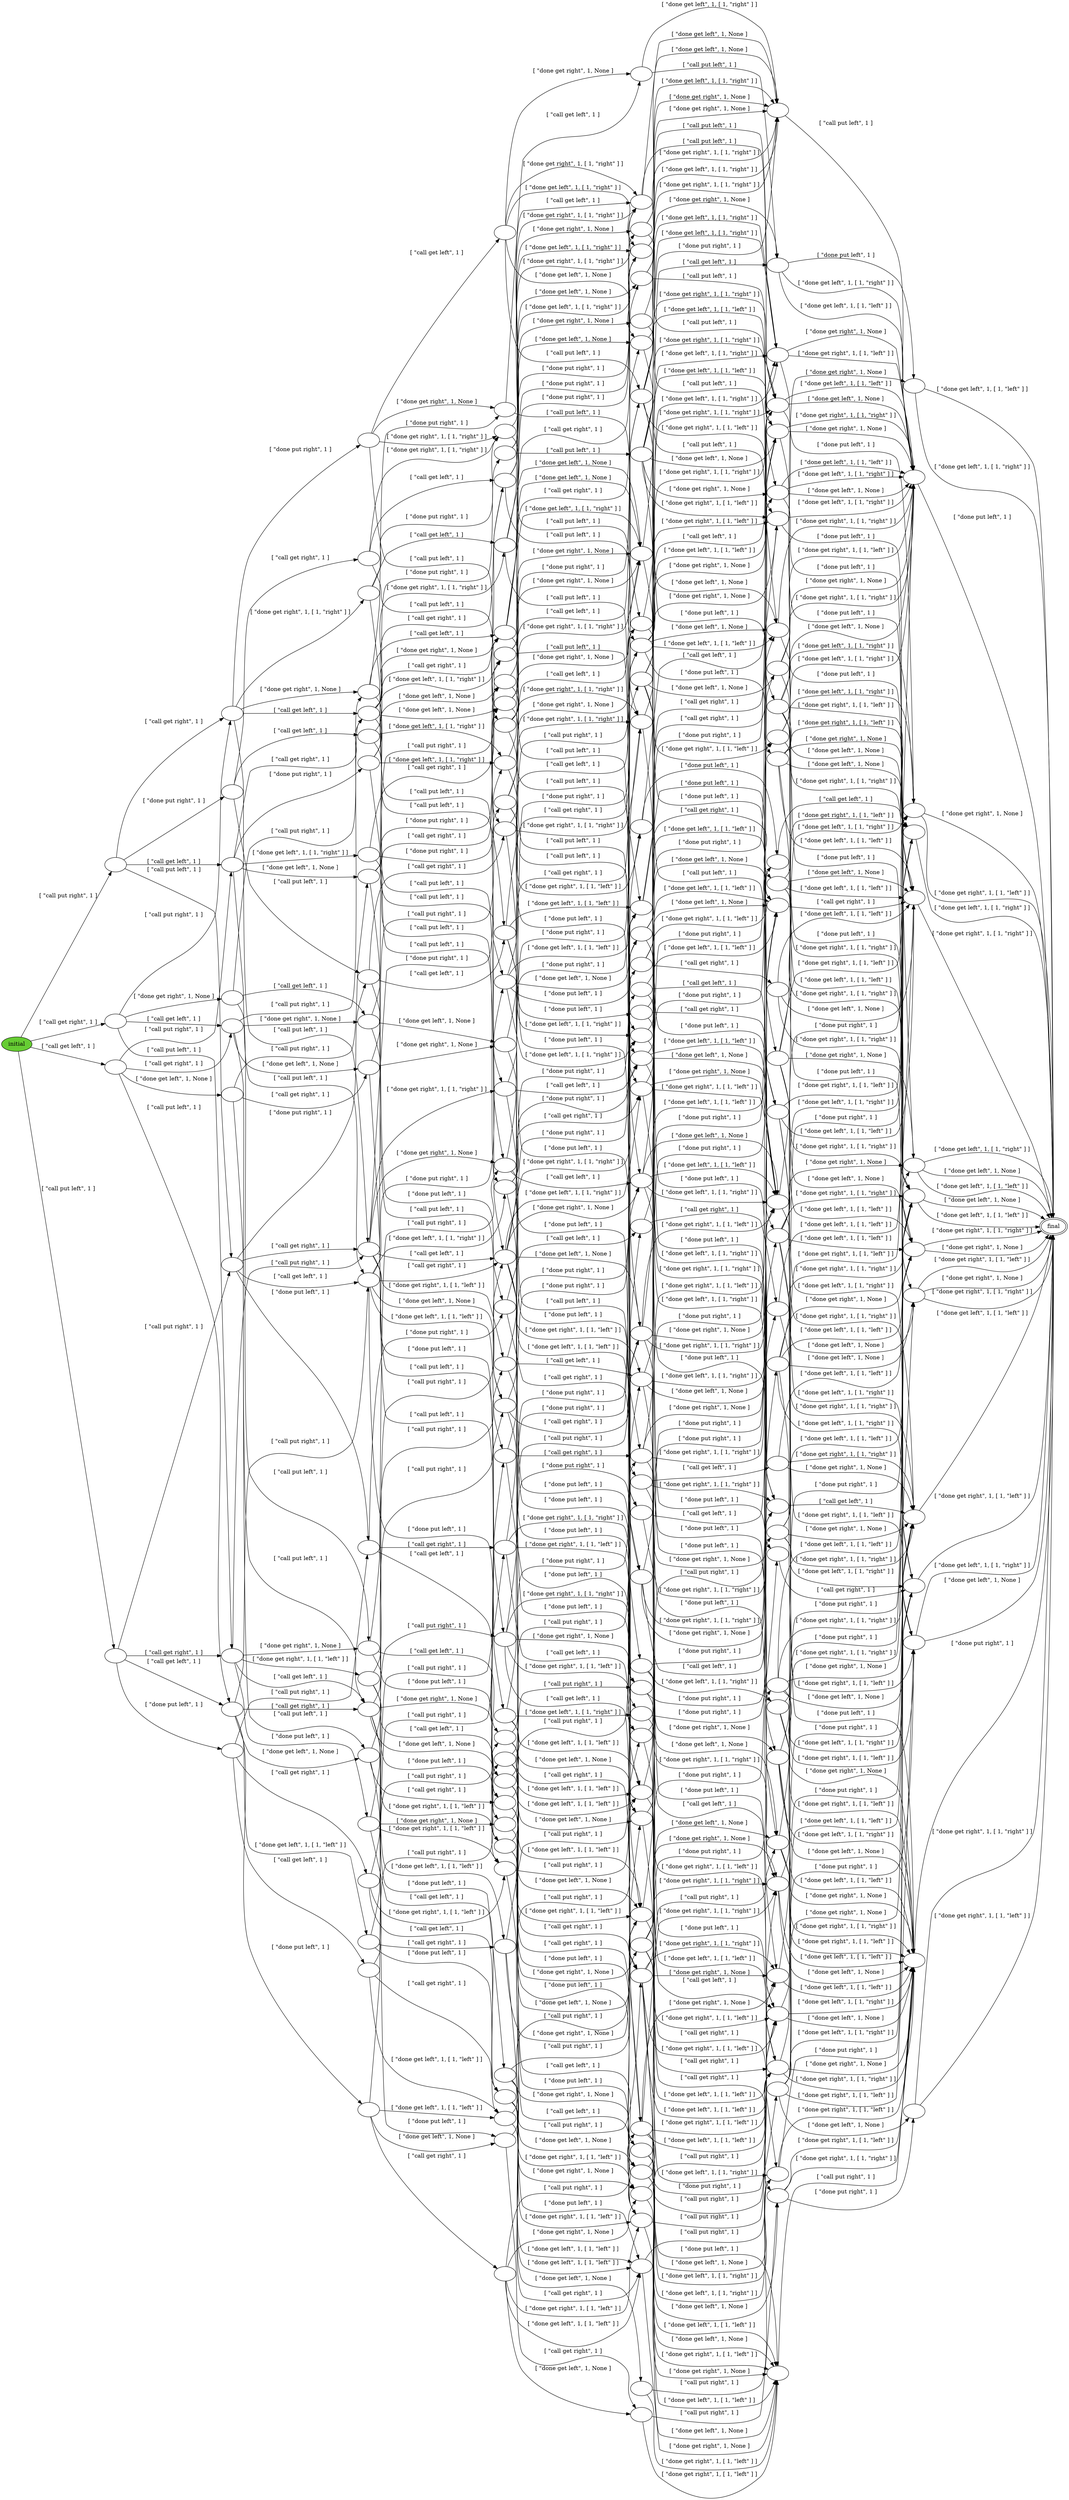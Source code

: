digraph {
  rankdir = "LR"
  s0 [label=""]
  s1 [label=""]
  s2 [label=""]
  s3 [label=""]
  s4 [label=""]
  s5 [label=""]
  s6 [label=""]
  s7 [label=""]
  s8 [label=""]
  s9 [label=""]
  s10 [label=""]
  s11 [label=""]
  s12 [label=""]
  s13 [label=""]
  s14 [label=""]
  s15 [label=""]
  s16 [label=""]
  s17 [label=""]
  s18 [label=""]
  s19 [label="initial",style=filled,fillcolor="#66cc33"]
  s20 [label=""]
  s21 [label=""]
  s22 [label=""]
  s23 [label=""]
  s24 [label=""]
  s25 [label=""]
  s26 [label=""]
  s27 [label=""]
  s28 [label=""]
  s29 [label=""]
  s30 [label=""]
  s31 [label=""]
  s32 [label=""]
  s33 [label=""]
  s34 [label=""]
  s35 [label=""]
  s36 [label=""]
  s37 [label=""]
  s38 [label=""]
  s39 [label=""]
  s40 [label=""]
  s41 [label=""]
  s42 [label=""]
  s43 [label=""]
  s44 [label=""]
  s45 [label=""]
  s46 [label=""]
  s47 [label=""]
  s48 [label=""]
  s49 [label=""]
  s50 [label=""]
  s51 [label=""]
  s52 [label=""]
  s53 [label=""]
  s54 [label=""]
  s55 [label=""]
  s56 [label=""]
  s57 [label=""]
  s58 [label=""]
  s59 [label=""]
  s60 [label=""]
  s61 [label=""]
  s62 [label=""]
  s63 [label=""]
  s64 [label=""]
  s65 [label=""]
  s66 [label=""]
  s67 [label=""]
  s68 [label=""]
  s69 [label=""]
  s70 [label=""]
  s71 [label=""]
  s72 [label=""]
  s73 [label=""]
  s74 [label=""]
  s75 [label=""]
  s76 [label=""]
  s77 [label=""]
  s78 [label=""]
  s79 [label=""]
  s80 [label=""]
  s81 [label=""]
  s82 [label=""]
  s83 [label=""]
  s84 [label=""]
  s85 [label=""]
  s86 [label=""]
  s87 [label=""]
  s88 [label=""]
  s89 [label=""]
  s90 [label=""]
  s91 [label=""]
  s92 [label=""]
  s93 [peripheries=2,label="final"]
  s94 [label=""]
  s95 [label=""]
  s96 [label=""]
  s97 [label=""]
  s98 [label=""]
  s99 [label=""]
  s100 [label=""]
  s101 [label=""]
  s102 [label=""]
  s103 [label=""]
  s104 [label=""]
  s105 [label=""]
  s106 [label=""]
  s107 [label=""]
  s108 [label=""]
  s109 [label=""]
  s110 [label=""]
  s111 [label=""]
  s112 [label=""]
  s113 [label=""]
  s114 [label=""]
  s115 [label=""]
  s116 [label=""]
  s117 [label=""]
  s118 [label=""]
  s119 [label=""]
  s120 [label=""]
  s121 [label=""]
  s122 [label=""]
  s123 [label=""]
  s124 [label=""]
  s125 [label=""]
  s126 [label=""]
  s127 [label=""]
  s128 [label=""]
  s129 [label=""]
  s130 [label=""]
  s131 [label=""]
  s132 [label=""]
  s133 [label=""]
  s134 [label=""]
  s135 [label=""]
  s136 [label=""]
  s137 [label=""]
  s138 [label=""]
  s139 [label=""]
  s140 [label=""]
  s141 [label=""]
  s142 [label=""]
  s143 [label=""]
  s144 [label=""]
  s145 [label=""]
  s146 [label=""]
  s147 [label=""]
  s148 [label=""]
  s149 [label=""]
  s150 [label=""]
  s151 [label=""]
  s152 [label=""]
  s153 [label=""]
  s154 [label=""]
  s155 [label=""]
  s156 [label=""]
  s157 [label=""]
  s158 [label=""]
  s159 [label=""]
  s160 [label=""]
  s161 [label=""]
  s162 [label=""]
  s163 [label=""]
  s164 [label=""]
  s165 [label=""]
  s166 [label=""]
  s167 [label=""]
  s168 [label=""]
  s169 [label=""]
  s170 [label=""]
  s171 [label=""]
  s172 [label=""]
  s173 [label=""]
  s174 [label=""]
  s175 [label=""]
  s176 [label=""]
  s177 [label=""]
  s178 [label=""]
  s179 [label=""]
  s180 [label=""]
  s35 -> s93 [label="[ \"done put right\", 1 ]"]
  s42 -> s93 [label="[ \"done get left\", 1, [ 1, \"right\" ] ]"]
  s168 -> s93 [label="[ \"done get right\", 1, [ 1, \"left\" ] ]"]
  s74 -> s93 [label="[ \"done get left\", 1, None ]"]
  s74 -> s93 [label="[ \"done get left\", 1, [ 1, \"right\" ] ]"]
  s129 -> s93 [label="[ \"done get left\", 1, [ 1, \"left\" ] ]"]
  s129 -> s93 [label="[ \"done get left\", 1, None ]"]
  s175 -> s93 [label="[ \"done get right\", 1, [ 1, \"right\" ] ]"]
  s175 -> s93 [label="[ \"done get right\", 1, None ]"]
  s147 -> s93 [label="[ \"done get right\", 1, None ]"]
  s147 -> s93 [label="[ \"done get right\", 1, [ 1, \"left\" ] ]"]
  s160 -> s93 [label="[ \"done put left\", 1 ]"]
  s7 -> s93 [label="[ \"done get right\", 1, [ 1, \"right\" ] ]"]
  s158 -> s93 [label="[ \"done get right\", 1, [ 1, \"right\" ] ]"]
  s158 -> s93 [label="[ \"done get right\", 1, [ 1, \"left\" ] ]"]
  s158 -> s93 [label="[ \"done get right\", 1, None ]"]
  s77 -> s93 [label="[ \"done get right\", 1, [ 1, \"right\" ] ]"]
  s77 -> s93 [label="[ \"done get right\", 1, [ 1, \"left\" ] ]"]
  s63 -> s93 [label="[ \"done get left\", 1, [ 1, \"left\" ] ]"]
  s144 -> s93 [label="[ \"done get left\", 1, [ 1, \"left\" ] ]"]
  s144 -> s93 [label="[ \"done get left\", 1, [ 1, \"right\" ] ]"]
  s76 -> s93 [label="[ \"done get left\", 1, [ 1, \"right\" ] ]"]
  s76 -> s93 [label="[ \"done get left\", 1, None ]"]
  s76 -> s93 [label="[ \"done get left\", 1, [ 1, \"left\" ] ]"]
  s30 -> s74 [label="[ \"done put right\", 1 ]"]
  s30 -> s35 [label="[ \"done get left\", 1, None ]"]
  s30 -> s35 [label="[ \"done get left\", 1, [ 1, \"right\" ] ]"]
  s122 -> s175 [label="[ \"done get left\", 1, [ 1, \"left\" ] ]"]
  s122 -> s63 [label="[ \"done get right\", 1, [ 1, \"right\" ] ]"]
  s122 -> s74 [label="[ \"done get right\", 1, [ 1, \"left\" ] ]"]
  s122 -> s168 [label="[ \"done get left\", 1, [ 1, \"right\" ] ]"]
  s122 -> s63 [label="[ \"done get right\", 1, None ]"]
  s122 -> s168 [label="[ \"done get left\", 1, None ]"]
  s100 -> s160 [label="[ \"done get left\", 1, None ]"]
  s100 -> s74 [label="[ \"done put left\", 1 ]"]
  s100 -> s160 [label="[ \"done get left\", 1, [ 1, \"right\" ] ]"]
  s21 -> s35 [label="[ \"done get left\", 1, None ]"]
  s21 -> s129 [label="[ \"done put right\", 1 ]"]
  s21 -> s35 [label="[ \"done get left\", 1, [ 1, \"left\" ] ]"]
  s111 -> s158 [label="[ \"done get left\", 1, None ]"]
  s111 -> s129 [label="[ \"done get right\", 1, [ 1, \"right\" ] ]"]
  s111 -> s175 [label="[ \"done get left\", 1, [ 1, \"left\" ] ]"]
  s111 -> s129 [label="[ \"done get right\", 1, None ]"]
  s111 -> s74 [label="[ \"done get right\", 1, [ 1, \"left\" ] ]"]
  s111 -> s168 [label="[ \"done get left\", 1, [ 1, \"right\" ] ]"]
  s9 -> s160 [label="[ \"done get left\", 1, None ]"]
  s9 -> s160 [label="[ \"done get left\", 1, [ 1, \"left\" ] ]"]
  s9 -> s129 [label="[ \"done put left\", 1 ]"]
  s70 -> s175 [label="[ \"done get left\", 1, [ 1, \"left\" ] ]"]
  s70 -> s77 [label="[ \"done get left\", 1, None ]"]
  s70 -> s129 [label="[ \"done get right\", 1, [ 1, \"right\" ] ]"]
  s70 -> s74 [label="[ \"done get right\", 1, [ 1, \"left\" ] ]"]
  s70 -> s168 [label="[ \"done get left\", 1, [ 1, \"right\" ] ]"]
  s70 -> s63 [label="[ \"done get right\", 1, None ]"]
  s146 -> s7 [label="[ \"done get left\", 1, None ]"]
  s146 -> s129 [label="[ \"done get right\", 1, [ 1, \"right\" ] ]"]
  s146 -> s7 [label="[ \"done get left\", 1, [ 1, \"left\" ] ]"]
  s109 -> s35 [label="[ \"done get right\", 1, [ 1, \"left\" ] ]"]
  s109 -> s35 [label="[ \"done get right\", 1, None ]"]
  s109 -> s158 [label="[ \"done put right\", 1 ]"]
  s109 -> s35 [label="[ \"done get right\", 1, [ 1, \"right\" ] ]"]
  s179 -> s158 [label="[ \"done get left\", 1, None ]"]
  s179 -> s76 [label="[ \"done get right\", 1, None ]"]
  s179 -> s175 [label="[ \"done get left\", 1, [ 1, \"left\" ] ]"]
  s179 -> s129 [label="[ \"done get right\", 1, [ 1, \"right\" ] ]"]
  s179 -> s74 [label="[ \"done get right\", 1, [ 1, \"left\" ] ]"]
  s179 -> s147 [label="[ \"done get left\", 1, [ 1, \"right\" ] ]"]
  s150 -> s160 [label="[ \"done get right\", 1, None ]"]
  s150 -> s158 [label="[ \"done put left\", 1 ]"]
  s150 -> s160 [label="[ \"done get right\", 1, [ 1, \"right\" ] ]"]
  s150 -> s160 [label="[ \"done get right\", 1, [ 1, \"left\" ] ]"]
  s84 -> s132 [label="[ \"done get left\", 1, None ]"]
  s84 -> s9 [label="[ \"done put right\", 1 ]"]
  s84 -> s21 [label="[ \"done put left\", 1 ]"]
  s84 -> s132 [label="[ \"done get left\", 1, [ 1, \"left\" ] ]"]
  s72 -> s156 [label="[ \"done put left\", 1 ]"]
  s72 -> s9 [label="[ \"call get left\", 1 ]"]
  s85 -> s107 [label="[ \"done get right\", 1, None ]"]
  s85 -> s164 [label="[ \"done get left\", 1, [ 1, \"right\" ] ]"]
  s85 -> s134 [label="[ \"done get left\", 1, None ]"]
  s85 -> s68 [label="[ \"done put left\", 1 ]"]
  s85 -> s9 [label="[ \"done get right\", 1, [ 1, \"right\" ] ]"]
  s85 -> s25 [label="[ \"done get left\", 1, [ 1, \"left\" ] ]"]
  s85 -> s16 [label="[ \"done get right\", 1, [ 1, \"left\" ] ]"]
  s39 -> s9 [label="[ \"call put left\", 1 ]"]
  s39 -> s31 [label="[ \"done get left\", 1, None ]"]
  s52 -> s108 [label="[ \"done get left\", 1, None ]"]
  s52 -> s30 [label="[ \"call put right\", 1 ]"]
  s27 -> s30 [label="[ \"done get right\", 1, [ 1, \"left\" ] ]"]
  s27 -> s179 [label="[ \"done put right\", 1 ]"]
  s27 -> s127 [label="[ \"done get right\", 1, None ]"]
  s27 -> s165 [label="[ \"done get left\", 1, [ 1, \"left\" ] ]"]
  s27 -> s109 [label="[ \"done get left\", 1, None ]"]
  s27 -> s21 [label="[ \"done get right\", 1, [ 1, \"right\" ] ]"]
  s27 -> s73 [label="[ \"done get left\", 1, [ 1, \"right\" ] ]"]
  s53 -> s30 [label="[ \"call get left\", 1 ]"]
  s53 -> s65 [label="[ \"done put right\", 1 ]"]
  s139 -> s132 [label="[ \"done get left\", 1, None ]"]
  s139 -> s30 [label="[ \"done put left\", 1 ]"]
  s139 -> s100 [label="[ \"done put right\", 1 ]"]
  s139 -> s132 [label="[ \"done get left\", 1, [ 1, \"right\" ] ]"]
  s110 -> s91 [label="[ \"done get right\", 1, None ]"]
  s110 -> s164 [label="[ \"done get left\", 1, [ 1, \"right\" ] ]"]
  s110 -> s25 [label="[ \"done get left\", 1, [ 1, \"left\" ] ]"]
  s110 -> s179 [label="[ \"done put left\", 1 ]"]
  s110 -> s150 [label="[ \"done get left\", 1, None ]"]
  s110 -> s9 [label="[ \"done get right\", 1, [ 1, \"right\" ] ]"]
  s110 -> s100 [label="[ \"done get right\", 1, [ 1, \"left\" ] ]"]
  s2 -> s30 [label="[ \"done get right\", 1, [ 1, \"left\" ] ]"]
  s2 -> s111 [label="[ \"done put right\", 1 ]"]
  s2 -> s21 [label="[ \"done get right\", 1, None ]"]
  s2 -> s165 [label="[ \"done get left\", 1, [ 1, \"left\" ] ]"]
  s2 -> s109 [label="[ \"done get left\", 1, None ]"]
  s2 -> s21 [label="[ \"done get right\", 1, [ 1, \"right\" ] ]"]
  s2 -> s22 [label="[ \"done get left\", 1, [ 1, \"right\" ] ]"]
  s68 -> s175 [label="[ \"done get left\", 1, [ 1, \"left\" ] ]"]
  s68 -> s7 [label="[ \"done get left\", 1, None ]"]
  s68 -> s129 [label="[ \"done get right\", 1, [ 1, \"right\" ] ]"]
  s68 -> s42 [label="[ \"done get right\", 1, [ 1, \"left\" ] ]"]
  s68 -> s147 [label="[ \"done get left\", 1, [ 1, \"right\" ] ]"]
  s68 -> s144 [label="[ \"done get right\", 1, None ]"]
  s107 -> s144 [label="[ \"done put left\", 1 ]"]
  s107 -> s160 [label="[ \"done get left\", 1, [ 1, \"right\" ] ]"]
  s107 -> s160 [label="[ \"done get left\", 1, [ 1, \"left\" ] ]"]
  s79 -> s35 [label="[ \"done get right\", 1, [ 1, \"left\" ] ]"]
  s79 -> s77 [label="[ \"done put right\", 1 ]"]
  s79 -> s35 [label="[ \"done get right\", 1, [ 1, \"right\" ] ]"]
  s62 -> s55 [label="[ \"done get left\", 1, None ]"]
  s62 -> s55 [label="[ \"done get left\", 1, [ 1, \"left\" ] ]"]
  s62 -> s146 [label="[ \"call get right\", 1 ]"]
  s1 -> s91 [label="[ \"done get right\", 1, None ]"]
  s1 -> s164 [label="[ \"done get left\", 1, [ 1, \"right\" ] ]"]
  s1 -> s25 [label="[ \"done get left\", 1, None ]"]
  s1 -> s81 [label="[ \"done put left\", 1 ]"]
  s1 -> s9 [label="[ \"done get right\", 1, [ 1, \"right\" ] ]"]
  s1 -> s25 [label="[ \"done get left\", 1, [ 1, \"left\" ] ]"]
  s1 -> s16 [label="[ \"done get right\", 1, [ 1, \"left\" ] ]"]
  s116 -> s72 [label="[ \"done put right\", 1 ]"]
  s116 -> s84 [label="[ \"call get left\", 1 ]"]
  s116 -> s170 [label="[ \"done put left\", 1 ]"]
  s60 -> s75 [label="[ \"done put left\", 1 ]"]
  s60 -> s72 [label="[ \"done get right\", 1, [ 1, \"right\" ] ]"]
  s60 -> s37 [label="[ \"call get left\", 1 ]"]
  s61 -> s72 [label="[ \"call put left\", 1 ]"]
  s61 -> s39 [label="[ \"call get left\", 1 ]"]
  s8 -> s52 [label="[ \"done put left\", 1 ]"]
  s8 -> s139 [label="[ \"call put right\", 1 ]"]
  s8 -> s3 [label="[ \"done get left\", 1, None ]"]
  s141 -> s110 [label="[ \"done put right\", 1 ]"]
  s141 -> s117 [label="[ \"done get right\", 1, None ]"]
  s141 -> s64 [label="[ \"done get left\", 1, None ]"]
  s141 -> s27 [label="[ \"done put left\", 1 ]"]
  s141 -> s84 [label="[ \"done get right\", 1, [ 1, \"right\" ] ]"]
  s141 -> s128 [label="[ \"done get left\", 1, [ 1, \"left\" ] ]"]
  s141 -> s162 [label="[ \"done get left\", 1, [ 1, \"right\" ] ]"]
  s141 -> s139 [label="[ \"done get right\", 1, [ 1, \"left\" ] ]"]
  s119 -> s139 [label="[ \"call get left\", 1 ]"]
  s119 -> s53 [label="[ \"done put left\", 1 ]"]
  s119 -> s13 [label="[ \"done put right\", 1 ]"]
  s106 -> s7 [label="[ \"done get left\", 1, None ]"]
  s106 -> s129 [label="[ \"done get right\", 1, [ 1, \"right\" ] ]"]
  s106 -> s168 [label="[ \"done get left\", 1, [ 1, \"right\" ] ]"]
  s106 -> s7 [label="[ \"done get left\", 1, [ 1, \"left\" ] ]"]
  s106 -> s42 [label="[ \"done get right\", 1, [ 1, \"left\" ] ]"]
  s138 -> s42 [label="[ \"done get right\", 1, [ 1, \"left\" ] ]"]
  s138 -> s7 [label="[ \"done get left\", 1, [ 1, \"left\" ] ]"]
  s138 -> s168 [label="[ \"done get left\", 1, [ 1, \"right\" ] ]"]
  s138 -> s63 [label="[ \"done get right\", 1, [ 1, \"right\" ] ]"]
  s65 -> s42 [label="[ \"call get left\", 1 ]"]
  s14 -> s147 [label="[ \"done get left\", 1, [ 1, \"right\" ] ]"]
  s14 -> s7 [label="[ \"done get left\", 1, None ]"]
  s14 -> s129 [label="[ \"done get right\", 1, [ 1, \"right\" ] ]"]
  s14 -> s42 [label="[ \"done get right\", 1, [ 1, \"left\" ] ]"]
  s14 -> s7 [label="[ \"done get left\", 1, [ 1, \"left\" ] ]"]
  s14 -> s42 [label="[ \"done get right\", 1, None ]"]
  s16 -> s42 [label="[ \"done put left\", 1 ]"]
  s16 -> s160 [label="[ \"done get left\", 1, [ 1, \"right\" ] ]"]
  s165 -> s35 [label="[ \"done get right\", 1, None ]"]
  s165 -> s175 [label="[ \"done put right\", 1 ]"]
  s165 -> s35 [label="[ \"done get right\", 1, [ 1, \"right\" ] ]"]
  s81 -> s76 [label="[ \"done get right\", 1, None ]"]
  s81 -> s147 [label="[ \"done get left\", 1, [ 1, \"right\" ] ]"]
  s81 -> s175 [label="[ \"done get left\", 1, None ]"]
  s81 -> s129 [label="[ \"done get right\", 1, [ 1, \"right\" ] ]"]
  s81 -> s175 [label="[ \"done get left\", 1, [ 1, \"left\" ] ]"]
  s81 -> s42 [label="[ \"done get right\", 1, [ 1, \"left\" ] ]"]
  s25 -> s160 [label="[ \"done get right\", 1, None ]"]
  s25 -> s175 [label="[ \"done put left\", 1 ]"]
  s25 -> s160 [label="[ \"done get right\", 1, [ 1, \"right\" ] ]"]
  s180 -> s175 [label="[ \"done get left\", 1, [ 1, \"left\" ] ]"]
  s180 -> s63 [label="[ \"done get right\", 1, [ 1, \"right\" ] ]"]
  s180 -> s63 [label="[ \"done get right\", 1, None ]"]
  s180 -> s42 [label="[ \"done get right\", 1, [ 1, \"left\" ] ]"]
  s180 -> s168 [label="[ \"done get left\", 1, [ 1, \"right\" ] ]"]
  s95 -> s175 [label="[ \"done get left\", 1, [ 1, \"left\" ] ]"]
  s95 -> s63 [label="[ \"done get right\", 1, None ]"]
  s95 -> s63 [label="[ \"done get right\", 1, [ 1, \"right\" ] ]"]
  s55 -> s7 [label="[ \"call get right\", 1 ]"]
  s134 -> s7 [label="[ \"done put left\", 1 ]"]
  s134 -> s160 [label="[ \"done get right\", 1, [ 1, \"right\" ] ]"]
  s177 -> s63 [label="[ \"done get right\", 1, [ 1, \"right\" ] ]"]
  s177 -> s7 [label="[ \"done get left\", 1, [ 1, \"left\" ] ]"]
  s5 -> s30 [label="[ \"done get right\", 1, [ 1, \"left\" ] ]"]
  s5 -> s122 [label="[ \"done put right\", 1 ]"]
  s5 -> s165 [label="[ \"done get left\", 1, [ 1, \"left\" ] ]"]
  s5 -> s148 [label="[ \"done get right\", 1, None ]"]
  s5 -> s22 [label="[ \"done get left\", 1, None ]"]
  s5 -> s148 [label="[ \"done get right\", 1, [ 1, \"right\" ] ]"]
  s5 -> s22 [label="[ \"done get left\", 1, [ 1, \"right\" ] ]"]
  s127 -> s35 [label="[ \"done get left\", 1, [ 1, \"left\" ] ]"]
  s127 -> s76 [label="[ \"done put right\", 1 ]"]
  s127 -> s35 [label="[ \"done get left\", 1, [ 1, \"right\" ] ]"]
  s127 -> s35 [label="[ \"done get left\", 1, None ]"]
  s91 -> s160 [label="[ \"done get left\", 1, [ 1, \"right\" ] ]"]
  s91 -> s160 [label="[ \"done get left\", 1, None ]"]
  s91 -> s76 [label="[ \"done put left\", 1 ]"]
  s91 -> s160 [label="[ \"done get left\", 1, [ 1, \"left\" ] ]"]
  s26 -> s30 [label="[ \"done get right\", 1, [ 1, \"left\" ] ]"]
  s26 -> s70 [label="[ \"done put right\", 1 ]"]
  s26 -> s165 [label="[ \"done get left\", 1, [ 1, \"left\" ] ]"]
  s26 -> s148 [label="[ \"done get right\", 1, None ]"]
  s26 -> s79 [label="[ \"done get left\", 1, None ]"]
  s26 -> s21 [label="[ \"done get right\", 1, [ 1, \"right\" ] ]"]
  s26 -> s22 [label="[ \"done get left\", 1, [ 1, \"right\" ] ]"]
  s173 -> s94 [label="[ \"done get left\", 1, None ]"]
  s173 -> s39 [label="[ \"done put right\", 1 ]"]
  s173 -> s84 [label="[ \"call put left\", 1 ]"]
  s78 -> s5 [label="[ \"call put right\", 1 ]"]
  s78 -> s52 [label="[ \"done get right\", 1, [ 1, \"left\" ] ]"]
  s78 -> s149 [label="[ \"done get left\", 1, [ 1, \"left\" ] ]"]
  s78 -> s152 [label="[ \"done get left\", 1, None ]"]
  s78 -> s115 [label="[ \"done get right\", 1, None ]"]
  s57 -> s53 [label="[ \"call put right\", 1 ]"]
  s57 -> s52 [label="[ \"call get left\", 1 ]"]
  s87 -> s24 [label="[ \"done put right\", 1 ]"]
  s87 -> s5 [label="[ \"call get left\", 1 ]"]
  s87 -> s170 [label="[ \"done get right\", 1, [ 1, \"right\" ] ]"]
  s87 -> s53 [label="[ \"done get right\", 1, [ 1, \"left\" ] ]"]
  s37 -> s16 [label="[ \"done get right\", 1, None ]"]
  s37 -> s164 [label="[ \"done get left\", 1, [ 1, \"right\" ] ]"]
  s37 -> s134 [label="[ \"done get left\", 1, None ]"]
  s37 -> s14 [label="[ \"done put left\", 1 ]"]
  s37 -> s9 [label="[ \"done get right\", 1, [ 1, \"right\" ] ]"]
  s37 -> s134 [label="[ \"done get left\", 1, [ 1, \"left\" ] ]"]
  s37 -> s16 [label="[ \"done get right\", 1, [ 1, \"left\" ] ]"]
  s0 -> s177 [label="[ \"call get right\", 1 ]"]
  s0 -> s55 [label="[ \"done get left\", 1, [ 1, \"left\" ] ]"]
  s75 -> s177 [label="[ \"call get left\", 1 ]"]
  s75 -> s156 [label="[ \"done get right\", 1, [ 1, \"right\" ] ]"]
  s101 -> s114 [label="[ \"done get left\", 1, [ 1, \"left\" ] ]"]
  s101 -> s78 [label="[ \"call get right\", 1 ]"]
  s101 -> s130 [label="[ \"call put right\", 1 ]"]
  s88 -> s57 [label="[ \"done get right\", 1, [ 1, \"left\" ] ]"]
  s88 -> s87 [label="[ \"call put right\", 1 ]"]
  s88 -> s78 [label="[ \"call get left\", 1 ]"]
  s178 -> s104 [label="[ \"done get left\", 1, None ]"]
  s178 -> s54 [label="[ \"done put left\", 1 ]"]
  s178 -> s135 [label="[ \"done get left\", 1, [ 1, \"left\" ] ]"]
  s178 -> s141 [label="[ \"call put right\", 1 ]"]
  s178 -> s8 [label="[ \"done get right\", 1, [ 1, \"left\" ] ]"]
  s178 -> s154 [label="[ \"done get right\", 1, None ]"]
  s113 -> s65 [label="[ \"done get right\", 1, [ 1, \"left\" ] ]"]
  s113 -> s180 [label="[ \"call get left\", 1 ]"]
  s113 -> s156 [label="[ \"done get right\", 1, [ 1, \"right\" ] ]"]
  s113 -> s156 [label="[ \"done get right\", 1, None ]"]
  s22 -> s168 [label="[ \"done put right\", 1 ]"]
  s22 -> s35 [label="[ \"done get right\", 1, [ 1, \"left\" ] ]"]
  s121 -> s168 [label="[ \"call get right\", 1 ]"]
  s132 -> s160 [label="[ \"done put right\", 1 ]"]
  s132 -> s35 [label="[ \"done put left\", 1 ]"]
  s164 -> s160 [label="[ \"done get right\", 1, None ]"]
  s164 -> s147 [label="[ \"done put left\", 1 ]"]
  s164 -> s160 [label="[ \"done get right\", 1, [ 1, \"left\" ] ]"]
  s31 -> s160 [label="[ \"call put left\", 1 ]"]
  s148 -> s63 [label="[ \"done put right\", 1 ]"]
  s148 -> s35 [label="[ \"done get left\", 1, [ 1, \"left\" ] ]"]
  s156 -> s63 [label="[ \"call get left\", 1 ]"]
  s174 -> s108 [label="[ \"done get right\", 1, [ 1, \"left\" ] ]"]
  s174 -> s109 [label="[ \"call put right\", 1 ]"]
  s174 -> s108 [label="[ \"done get right\", 1, None ]"]
  s64 -> s150 [label="[ \"done put right\", 1 ]"]
  s64 -> s132 [label="[ \"done get right\", 1, [ 1, \"left\" ] ]"]
  s64 -> s109 [label="[ \"done put left\", 1 ]"]
  s64 -> s132 [label="[ \"done get right\", 1, None ]"]
  s64 -> s132 [label="[ \"done get right\", 1, [ 1, \"right\" ] ]"]
  s163 -> s37 [label="[ \"call put left\", 1 ]"]
  s163 -> s131 [label="[ \"done get right\", 1, None ]"]
  s163 -> s20 [label="[ \"done get left\", 1, [ 1, \"right\" ] ]"]
  s163 -> s105 [label="[ \"done get left\", 1, None ]"]
  s163 -> s39 [label="[ \"done get right\", 1, [ 1, \"right\" ] ]"]
  s54 -> s174 [label="[ \"done get left\", 1, None ]"]
  s54 -> s52 [label="[ \"done get right\", 1, [ 1, \"left\" ] ]"]
  s54 -> s2 [label="[ \"call put right\", 1 ]"]
  s54 -> s40 [label="[ \"done get right\", 1, None ]"]
  s54 -> s149 [label="[ \"done get left\", 1, [ 1, \"left\" ] ]"]
  s123 -> s62 [label="[ \"done put right\", 1 ]"]
  s123 -> s56 [label="[ \"done get left\", 1, None ]"]
  s123 -> s26 [label="[ \"call get right\", 1 ]"]
  s123 -> s82 [label="[ \"done get left\", 1, [ 1, \"left\" ] ]"]
  s71 -> s29 [label="[ \"done get left\", 1, None ]"]
  s71 -> s37 [label="[ \"call get right\", 1 ]"]
  s71 -> s137 [label="[ \"done put left\", 1 ]"]
  s71 -> s36 [label="[ \"done get left\", 1, [ 1, \"right\" ] ]"]
  s71 -> s29 [label="[ \"done get left\", 1, [ 1, \"left\" ] ]"]
  s126 -> s61 [label="[ \"done put right\", 1 ]"]
  s126 -> s116 [label="[ \"call put left\", 1 ]"]
  s126 -> s173 [label="[ \"call get left\", 1 ]"]
  s33 -> s133 [label="[ \"call get left\", 1 ]"]
  s33 -> s61 [label="[ \"done get right\", 1, [ 1, \"right\" ] ]"]
  s33 -> s89 [label="[ \"call put left\", 1 ]"]
  s33 -> s59 [label="[ \"done get right\", 1, None ]"]
  s161 -> s44 [label="[ \"done put right\", 1 ]"]
  s161 -> s141 [label="[ \"call put left\", 1 ]"]
  s161 -> s69 [label="[ \"done get right\", 1, None ]"]
  s161 -> s45 [label="[ \"done get left\", 1, [ 1, \"right\" ] ]"]
  s161 -> s140 [label="[ \"done get left\", 1, None ]"]
  s161 -> s173 [label="[ \"done get right\", 1, [ 1, \"right\" ] ]"]
  s94 -> s31 [label="[ \"done put right\", 1 ]"]
  s94 -> s132 [label="[ \"call put left\", 1 ]"]
  s131 -> s16 [label="[ \"call put left\", 1 ]"]
  s131 -> s31 [label="[ \"done get left\", 1, [ 1, \"right\" ] ]"]
  s17 -> s91 [label="[ \"call put left\", 1 ]"]
  s17 -> s31 [label="[ \"done get left\", 1, [ 1, \"right\" ] ]"]
  s17 -> s31 [label="[ \"done get left\", 1, None ]"]
  s20 -> s164 [label="[ \"call put left\", 1 ]"]
  s20 -> s31 [label="[ \"done get right\", 1, None ]"]
  s105 -> s134 [label="[ \"call put left\", 1 ]"]
  s105 -> s31 [label="[ \"done get right\", 1, [ 1, \"right\" ] ]"]
  s86 -> s25 [label="[ \"call put left\", 1 ]"]
  s86 -> s31 [label="[ \"done get right\", 1, [ 1, \"right\" ] ]"]
  s86 -> s31 [label="[ \"done get right\", 1, None ]"]
  s104 -> s3 [label="[ \"done get right\", 1, [ 1, \"left\" ] ]"]
  s104 -> s174 [label="[ \"done put left\", 1 ]"]
  s104 -> s3 [label="[ \"done get right\", 1, None ]"]
  s104 -> s64 [label="[ \"call put right\", 1 ]"]
  s50 -> s101 [label="[ \"call get left\", 1 ]"]
  s50 -> s88 [label="[ \"call get right\", 1 ]"]
  s50 -> s43 [label="[ \"call put right\", 1 ]"]
  s157 -> s169 [label="[ \"done get left\", 1, None ]"]
  s157 -> s178 [label="[ \"call get right\", 1 ]"]
  s157 -> s18 [label="[ \"done put left\", 1 ]"]
  s157 -> s49 [label="[ \"done get left\", 1, [ 1, \"left\" ] ]"]
  s157 -> s151 [label="[ \"call put right\", 1 ]"]
  s44 -> s20 [label="[ \"done get left\", 1, [ 1, \"right\" ] ]"]
  s44 -> s86 [label="[ \"done get left\", 1, None ]"]
  s44 -> s1 [label="[ \"call put left\", 1 ]"]
  s44 -> s39 [label="[ \"done get right\", 1, [ 1, \"right\" ] ]"]
  s44 -> s17 [label="[ \"done get right\", 1, None ]"]
  s112 -> s121 [label="[ \"done put right\", 1 ]"]
  s112 -> s22 [label="[ \"call get right\", 1 ]"]
  s137 -> s106 [label="[ \"call get right\", 1 ]"]
  s137 -> s121 [label="[ \"done get left\", 1, [ 1, \"right\" ] ]"]
  s137 -> s55 [label="[ \"done get left\", 1, [ 1, \"left\" ] ]"]
  s137 -> s55 [label="[ \"done get left\", 1, None ]"]
  s67 -> s138 [label="[ \"call get right\", 1 ]"]
  s67 -> s121 [label="[ \"done get left\", 1, [ 1, \"right\" ] ]"]
  s67 -> s55 [label="[ \"done get left\", 1, [ 1, \"left\" ] ]"]
  s36 -> s164 [label="[ \"call get right\", 1 ]"]
  s36 -> s121 [label="[ \"done put left\", 1 ]"]
  s108 -> s35 [label="[ \"call put right\", 1 ]"]
  s73 -> s147 [label="[ \"done put right\", 1 ]"]
  s73 -> s35 [label="[ \"done get right\", 1, [ 1, \"left\" ] ]"]
  s73 -> s35 [label="[ \"done get right\", 1, None ]"]
  s40 -> s21 [label="[ \"call put right\", 1 ]"]
  s40 -> s108 [label="[ \"done get left\", 1, None ]"]
  s40 -> s108 [label="[ \"done get left\", 1, [ 1, \"left\" ] ]"]
  s103 -> s13 [label="[ \"done get right\", 1, [ 1, \"left\" ] ]"]
  s103 -> s85 [label="[ \"call get left\", 1 ]"]
  s103 -> s113 [label="[ \"done put left\", 1 ]"]
  s103 -> s143 [label="[ \"done get right\", 1, None ]"]
  s103 -> s72 [label="[ \"done get right\", 1, [ 1, \"right\" ] ]"]
  s133 -> s85 [label="[ \"call put left\", 1 ]"]
  s133 -> s51 [label="[ \"done get right\", 1, None ]"]
  s133 -> s20 [label="[ \"done get left\", 1, [ 1, \"right\" ] ]"]
  s133 -> s105 [label="[ \"done get left\", 1, None ]"]
  s133 -> s39 [label="[ \"done get right\", 1, [ 1, \"right\" ] ]"]
  s38 -> s108 [label="[ \"done get right\", 1, [ 1, \"left\" ] ]"]
  s38 -> s79 [label="[ \"call put right\", 1 ]"]
  s56 -> s55 [label="[ \"done put right\", 1 ]"]
  s56 -> s79 [label="[ \"call get right\", 1 ]"]
  s142 -> s167 [label="[ \"done put left\", 1 ]"]
  s142 -> s98 [label="[ \"call get left\", 1 ]"]
  s142 -> s60 [label="[ \"call get right\", 1 ]"]
  s124 -> s163 [label="[ \"call get left\", 1 ]"]
  s124 -> s61 [label="[ \"done get right\", 1, [ 1, \"right\" ] ]"]
  s124 -> s60 [label="[ \"call put left\", 1 ]"]
  s11 -> s119 [label="[ \"call put right\", 1 ]"]
  s11 -> s8 [label="[ \"call get left\", 1 ]"]
  s11 -> s57 [label="[ \"done put left\", 1 ]"]
  s136 -> s141 [label="[ \"call get left\", 1 ]"]
  s136 -> s166 [label="[ \"done put left\", 1 ]"]
  s136 -> s103 [label="[ \"done put right\", 1 ]"]
  s136 -> s159 [label="[ \"done get right\", 1, None ]"]
  s136 -> s119 [label="[ \"done get right\", 1, [ 1, \"left\" ] ]"]
  s136 -> s116 [label="[ \"done get right\", 1, [ 1, \"right\" ] ]"]
  s149 -> s108 [label="[ \"done get right\", 1, None ]"]
  s149 -> s165 [label="[ \"call put right\", 1 ]"]
  s82 -> s55 [label="[ \"done put right\", 1 ]"]
  s82 -> s165 [label="[ \"call get right\", 1 ]"]
  s128 -> s25 [label="[ \"done put right\", 1 ]"]
  s128 -> s132 [label="[ \"done get right\", 1, None ]"]
  s128 -> s165 [label="[ \"done put left\", 1 ]"]
  s128 -> s132 [label="[ \"done get right\", 1, [ 1, \"right\" ] ]"]
  s167 -> s75 [label="[ \"call get right\", 1 ]"]
  s167 -> s0 [label="[ \"call get left\", 1 ]"]
  s46 -> s136 [label="[ \"call put left\", 1 ]"]
  s46 -> s161 [label="[ \"call get left\", 1 ]"]
  s46 -> s10 [label="[ \"done get right\", 1, None ]"]
  s46 -> s33 [label="[ \"done put right\", 1 ]"]
  s46 -> s126 [label="[ \"done get right\", 1, [ 1, \"right\" ] ]"]
  s117 -> s91 [label="[ \"done put right\", 1 ]"]
  s117 -> s132 [label="[ \"done get left\", 1, None ]"]
  s117 -> s127 [label="[ \"done put left\", 1 ]"]
  s117 -> s132 [label="[ \"done get left\", 1, [ 1, \"left\" ] ]"]
  s117 -> s132 [label="[ \"done get left\", 1, [ 1, \"right\" ] ]"]
  s58 -> s156 [label="[ \"done get right\", 1, None ]"]
  s58 -> s95 [label="[ \"call get left\", 1 ]"]
  s58 -> s156 [label="[ \"done get right\", 1, [ 1, \"right\" ] ]"]
  s114 -> s149 [label="[ \"call get right\", 1 ]"]
  s114 -> s82 [label="[ \"call put right\", 1 ]"]
  s135 -> s3 [label="[ \"done get right\", 1, None ]"]
  s135 -> s149 [label="[ \"done put left\", 1 ]"]
  s135 -> s128 [label="[ \"call put right\", 1 ]"]
  s43 -> s167 [label="[ \"done put right\", 1 ]"]
  s43 -> s130 [label="[ \"call get left\", 1 ]"]
  s43 -> s87 [label="[ \"call get right\", 1 ]"]
  s4 -> s38 [label="[ \"done get left\", 1, None ]"]
  s4 -> s26 [label="[ \"call put right\", 1 ]"]
  s4 -> s52 [label="[ \"done get right\", 1, [ 1, \"left\" ] ]"]
  s4 -> s149 [label="[ \"done get left\", 1, [ 1, \"left\" ] ]"]
  s4 -> s115 [label="[ \"done get right\", 1, None ]"]
  s47 -> s142 [label="[ \"call put left\", 1 ]"]
  s47 -> s83 [label="[ \"call get left\", 1 ]"]
  s47 -> s124 [label="[ \"call get right\", 1 ]"]
  s12 -> s105 [label="[ \"call get right\", 1 ]"]
  s12 -> s29 [label="[ \"call put left\", 1 ]"]
  s49 -> s135 [label="[ \"call get right\", 1 ]"]
  s49 -> s114 [label="[ \"done put left\", 1 ]"]
  s49 -> s23 [label="[ \"call put right\", 1 ]"]
  s28 -> s137 [label="[ \"done put right\", 1 ]"]
  s28 -> s56 [label="[ \"done get left\", 1, None ]"]
  s28 -> s26 [label="[ \"call get right\", 1 ]"]
  s28 -> s82 [label="[ \"done get left\", 1, [ 1, \"left\" ] ]"]
  s28 -> s112 [label="[ \"done get left\", 1, [ 1, \"right\" ] ]"]
  s120 -> s80 [label="[ \"call put left\", 1 ]"]
  s120 -> s6 [label="[ \"done get right\", 1, None ]"]
  s120 -> s171 [label="[ \"call get left\", 1 ]"]
  s120 -> s46 [label="[ \"call put right\", 1 ]"]
  s118 -> s47 [label="[ \"done put right\", 1 ]"]
  s118 -> s46 [label="[ \"call get right\", 1 ]"]
  s118 -> s15 [label="[ \"call put left\", 1 ]"]
  s118 -> s96 [label="[ \"call get left\", 1 ]"]
  s24 -> s65 [label="[ \"done get right\", 1, [ 1, \"left\" ] ]"]
  s24 -> s138 [label="[ \"call get left\", 1 ]"]
  s24 -> s156 [label="[ \"done get right\", 1, [ 1, \"right\" ] ]"]
  s18 -> s114 [label="[ \"done get left\", 1, [ 1, \"left\" ] ]"]
  s18 -> s4 [label="[ \"call get right\", 1 ]"]
  s18 -> s123 [label="[ \"call put right\", 1 ]"]
  s18 -> s153 [label="[ \"done get left\", 1, None ]"]
  s92 -> s64 [label="[ \"call get right\", 1 ]"]
  s92 -> s29 [label="[ \"done put right\", 1 ]"]
  s92 -> s56 [label="[ \"done put left\", 1 ]"]
  s140 -> s86 [label="[ \"done put right\", 1 ]"]
  s140 -> s64 [label="[ \"call put left\", 1 ]"]
  s140 -> s94 [label="[ \"done get right\", 1, None ]"]
  s140 -> s94 [label="[ \"done get right\", 1, [ 1, \"right\" ] ]"]
  s98 -> s37 [label="[ \"call get right\", 1 ]"]
  s98 -> s67 [label="[ \"done put left\", 1 ]"]
  s98 -> s36 [label="[ \"done get left\", 1, [ 1, \"right\" ] ]"]
  s98 -> s29 [label="[ \"done get left\", 1, [ 1, \"left\" ] ]"]
  s145 -> s36 [label="[ \"done put right\", 1 ]"]
  s145 -> s162 [label="[ \"call get right\", 1 ]"]
  s145 -> s112 [label="[ \"done put left\", 1 ]"]
  s172 -> s20 [label="[ \"call get right\", 1 ]"]
  s172 -> s36 [label="[ \"call put left\", 1 ]"]
  s152 -> s108 [label="[ \"done get right\", 1, [ 1, \"left\" ] ]"]
  s152 -> s22 [label="[ \"call put right\", 1 ]"]
  s45 -> s20 [label="[ \"done put right\", 1 ]"]
  s45 -> s162 [label="[ \"call put left\", 1 ]"]
  s45 -> s94 [label="[ \"done get right\", 1, None ]"]
  s151 -> s92 [label="[ \"done get left\", 1, None ]"]
  s151 -> s71 [label="[ \"done put right\", 1 ]"]
  s151 -> s28 [label="[ \"done put left\", 1 ]"]
  s151 -> s145 [label="[ \"done get left\", 1, [ 1, \"right\" ] ]"]
  s151 -> s141 [label="[ \"call get right\", 1 ]"]
  s151 -> s23 [label="[ \"done get left\", 1, [ 1, \"left\" ] ]"]
  s23 -> s29 [label="[ \"done put right\", 1 ]"]
  s23 -> s82 [label="[ \"done put left\", 1 ]"]
  s23 -> s128 [label="[ \"call get right\", 1 ]"]
  s99 -> s104 [label="[ \"call put left\", 1 ]"]
  s99 -> s32 [label="[ \"done get right\", 1, None ]"]
  s99 -> s140 [label="[ \"call put right\", 1 ]"]
  s34 -> s140 [label="[ \"call get right\", 1 ]"]
  s34 -> s92 [label="[ \"call put left\", 1 ]"]
  s34 -> s12 [label="[ \"done put right\", 1 ]"]
  s143 -> s107 [label="[ \"call get left\", 1 ]"]
  s143 -> s156 [label="[ \"done put left\", 1 ]"]
  s51 -> s107 [label="[ \"call put left\", 1 ]"]
  s51 -> s31 [label="[ \"done get left\", 1, [ 1, \"right\" ] ]"]
  s80 -> s155 [label="[ \"done get right\", 1, None ]"]
  s80 -> s136 [label="[ \"call put right\", 1 ]"]
  s80 -> s178 [label="[ \"call get left\", 1 ]"]
  s80 -> s125 [label="[ \"done put left\", 1 ]"]
  s80 -> s11 [label="[ \"done get right\", 1, [ 1, \"left\" ] ]"]
  s171 -> s99 [label="[ \"done get left\", 1, None ]"]
  s171 -> s178 [label="[ \"call put left\", 1 ]"]
  s171 -> s161 [label="[ \"call put right\", 1 ]"]
  s171 -> s41 [label="[ \"done get right\", 1, None ]"]
  s32 -> s3 [label="[ \"call put left\", 1 ]"]
  s32 -> s94 [label="[ \"call put right\", 1 ]"]
  s69 -> s17 [label="[ \"done put right\", 1 ]"]
  s69 -> s117 [label="[ \"call put left\", 1 ]"]
  s69 -> s94 [label="[ \"done get left\", 1, [ 1, \"right\" ] ]"]
  s69 -> s94 [label="[ \"done get left\", 1, None ]"]
  s154 -> s117 [label="[ \"call put right\", 1 ]"]
  s154 -> s40 [label="[ \"done put left\", 1 ]"]
  s154 -> s3 [label="[ \"done get left\", 1, [ 1, \"left\" ] ]"]
  s154 -> s3 [label="[ \"done get left\", 1, None ]"]
  s102 -> s99 [label="[ \"call get right\", 1 ]"]
  s102 -> s169 [label="[ \"call put left\", 1 ]"]
  s102 -> s34 [label="[ \"call put right\", 1 ]"]
  s96 -> s48 [label="[ \"done put right\", 1 ]"]
  s96 -> s151 [label="[ \"call put left\", 1 ]"]
  s96 -> s97 [label="[ \"done get left\", 1, [ 1, \"right\" ] ]"]
  s96 -> s34 [label="[ \"done get left\", 1, None ]"]
  s96 -> s161 [label="[ \"call get right\", 1 ]"]
  s176 -> s80 [label="[ \"call get right\", 1 ]"]
  s176 -> s15 [label="[ \"call put right\", 1 ]"]
  s176 -> s157 [label="[ \"call get left\", 1 ]"]
  s176 -> s50 [label="[ \"done put left\", 1 ]"]
  s3 -> s108 [label="[ \"done put left\", 1 ]"]
  s3 -> s132 [label="[ \"call put right\", 1 ]"]
  s162 -> s164 [label="[ \"done put right\", 1 ]"]
  s162 -> s132 [label="[ \"done get right\", 1, None ]"]
  s162 -> s73 [label="[ \"done put left\", 1 ]"]
  s162 -> s132 [label="[ \"done get right\", 1, [ 1, \"left\" ] ]"]
  s155 -> s66 [label="[ \"done put left\", 1 ]"]
  s155 -> s159 [label="[ \"call put right\", 1 ]"]
  s155 -> s154 [label="[ \"call get left\", 1 ]"]
  s41 -> s32 [label="[ \"done get left\", 1, None ]"]
  s41 -> s154 [label="[ \"call put left\", 1 ]"]
  s41 -> s69 [label="[ \"call put right\", 1 ]"]
  s153 -> s38 [label="[ \"call get right\", 1 ]"]
  s153 -> s56 [label="[ \"call put right\", 1 ]"]
  s97 -> s172 [label="[ \"done put right\", 1 ]"]
  s97 -> s45 [label="[ \"call get right\", 1 ]"]
  s97 -> s145 [label="[ \"call put left\", 1 ]"]
  s115 -> s108 [label="[ \"done get left\", 1, [ 1, \"left\" ] ]"]
  s115 -> s148 [label="[ \"call put right\", 1 ]"]
  s170 -> s156 [label="[ \"done put right\", 1 ]"]
  s170 -> s148 [label="[ \"call get left\", 1 ]"]
  s19 -> s120 [label="[ \"call get right\", 1 ]"]
  s19 -> s176 [label="[ \"call put left\", 1 ]"]
  s19 -> s118 [label="[ \"call put right\", 1 ]"]
  s19 -> s90 [label="[ \"call get left\", 1 ]"]
  s13 -> s65 [label="[ \"done put left\", 1 ]"]
  s13 -> s16 [label="[ \"call get left\", 1 ]"]
  s130 -> s0 [label="[ \"done put right\", 1 ]"]
  s130 -> s5 [label="[ \"call get right\", 1 ]"]
  s130 -> s82 [label="[ \"done get left\", 1, [ 1, \"left\" ] ]"]
  s48 -> s71 [label="[ \"call put left\", 1 ]"]
  s48 -> s172 [label="[ \"done get left\", 1, [ 1, \"right\" ] ]"]
  s48 -> s163 [label="[ \"call get right\", 1 ]"]
  s48 -> s12 [label="[ \"done get left\", 1, None ]"]
  s89 -> s58 [label="[ \"done put left\", 1 ]"]
  s89 -> s143 [label="[ \"done get right\", 1, None ]"]
  s89 -> s72 [label="[ \"done get right\", 1, [ 1, \"right\" ] ]"]
  s89 -> s85 [label="[ \"call get left\", 1 ]"]
  s6 -> s155 [label="[ \"call put left\", 1 ]"]
  s6 -> s41 [label="[ \"call get left\", 1 ]"]
  s6 -> s10 [label="[ \"call put right\", 1 ]"]
  s15 -> s142 [label="[ \"done put right\", 1 ]"]
  s15 -> s151 [label="[ \"call get left\", 1 ]"]
  s15 -> s43 [label="[ \"done put left\", 1 ]"]
  s15 -> s136 [label="[ \"call get right\", 1 ]"]
  s159 -> s143 [label="[ \"done put right\", 1 ]"]
  s159 -> s170 [label="[ \"done put left\", 1 ]"]
  s159 -> s117 [label="[ \"call get left\", 1 ]"]
  s83 -> s98 [label="[ \"call put left\", 1 ]"]
  s83 -> s172 [label="[ \"done get left\", 1, [ 1, \"right\" ] ]"]
  s83 -> s163 [label="[ \"call get right\", 1 ]"]
  s29 -> s134 [label="[ \"call get right\", 1 ]"]
  s29 -> s55 [label="[ \"done put left\", 1 ]"]
  s166 -> s113 [label="[ \"done put right\", 1 ]"]
  s166 -> s5 [label="[ \"call get left\", 1 ]"]
  s166 -> s170 [label="[ \"done get right\", 1, [ 1, \"right\" ] ]"]
  s166 -> s170 [label="[ \"done get right\", 1, None ]"]
  s166 -> s53 [label="[ \"done get right\", 1, [ 1, \"left\" ] ]"]
  s59 -> s143 [label="[ \"call put left\", 1 ]"]
  s59 -> s51 [label="[ \"call get left\", 1 ]"]
  s90 -> s102 [label="[ \"done get left\", 1, None ]"]
  s90 -> s171 [label="[ \"call get right\", 1 ]"]
  s90 -> s96 [label="[ \"call put right\", 1 ]"]
  s90 -> s157 [label="[ \"call put left\", 1 ]"]
  s169 -> s92 [label="[ \"call put right\", 1 ]"]
  s169 -> s153 [label="[ \"done put left\", 1 ]"]
  s169 -> s104 [label="[ \"call get right\", 1 ]"]
  s10 -> s69 [label="[ \"call get left\", 1 ]"]
  s10 -> s159 [label="[ \"call put left\", 1 ]"]
  s10 -> s59 [label="[ \"done put right\", 1 ]"]
  s66 -> s115 [label="[ \"call get left\", 1 ]"]
  s66 -> s170 [label="[ \"call put right\", 1 ]"]
  s125 -> s57 [label="[ \"done get right\", 1, [ 1, \"left\" ] ]"]
  s125 -> s166 [label="[ \"call put right\", 1 ]"]
  s125 -> s78 [label="[ \"call get left\", 1 ]"]
  s125 -> s66 [label="[ \"done get right\", 1, None ]"]
}
